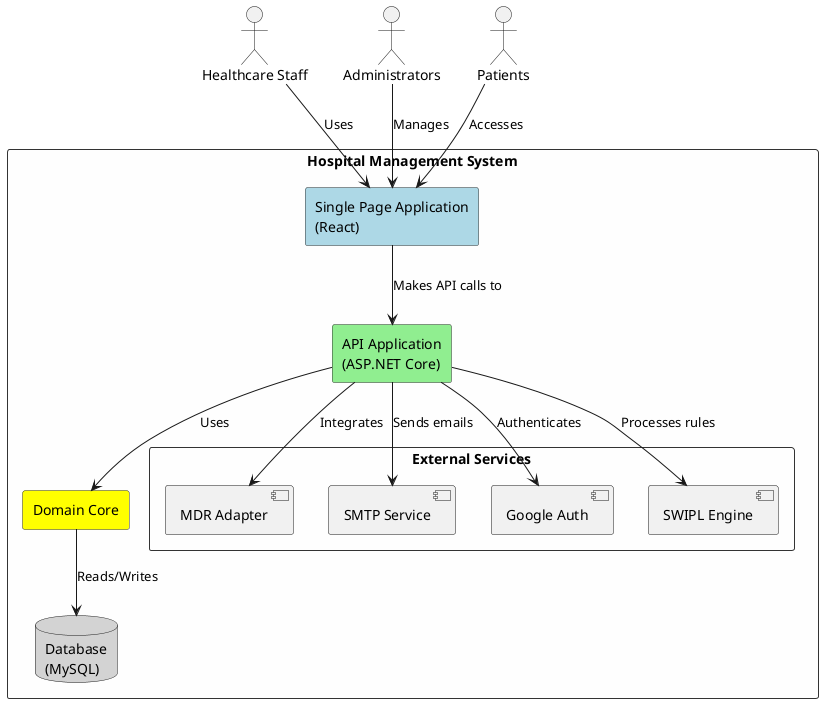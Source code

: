  @startuml "Hospital Management System - Level 2 Container View"

!define RECTANGLE class

skinparam componentStyle uml2
skinparam rectangle {
    BackgroundColor #FEFEFE
    BorderColor #333333
    ArrowColor #666666
}

actor "Healthcare Staff" as Staff
actor "Administrators" as Admin
actor "Patients" as Patients

rectangle "Hospital Management System" {
    rectangle "Single Page Application\n(React)" as SPA #lightblue
    rectangle "API Application\n(ASP.NET Core)" as API #lightgreen
    rectangle "Domain Core" as Domain #yellow
    database "Database\n(MySQL)" as DB #lightgrey
    
    rectangle "External Services" {
        [MDR Adapter] as MDR
        [SMTP Service] as SMTP
        [Google Auth] as GOOGLE
        [SWIPL Engine] as SWIPL
    }
}

' User interactions
Staff --> SPA : Uses
Admin --> SPA : Manages
Patients --> SPA : Accesses

' Internal dependencies
SPA --> API : Makes API calls to
API --> Domain : Uses
Domain --> DB : Reads/Writes
API --> MDR : Integrates
API --> SMTP : Sends emails
API --> GOOGLE : Authenticates
API --> SWIPL : Processes rules

@enduml